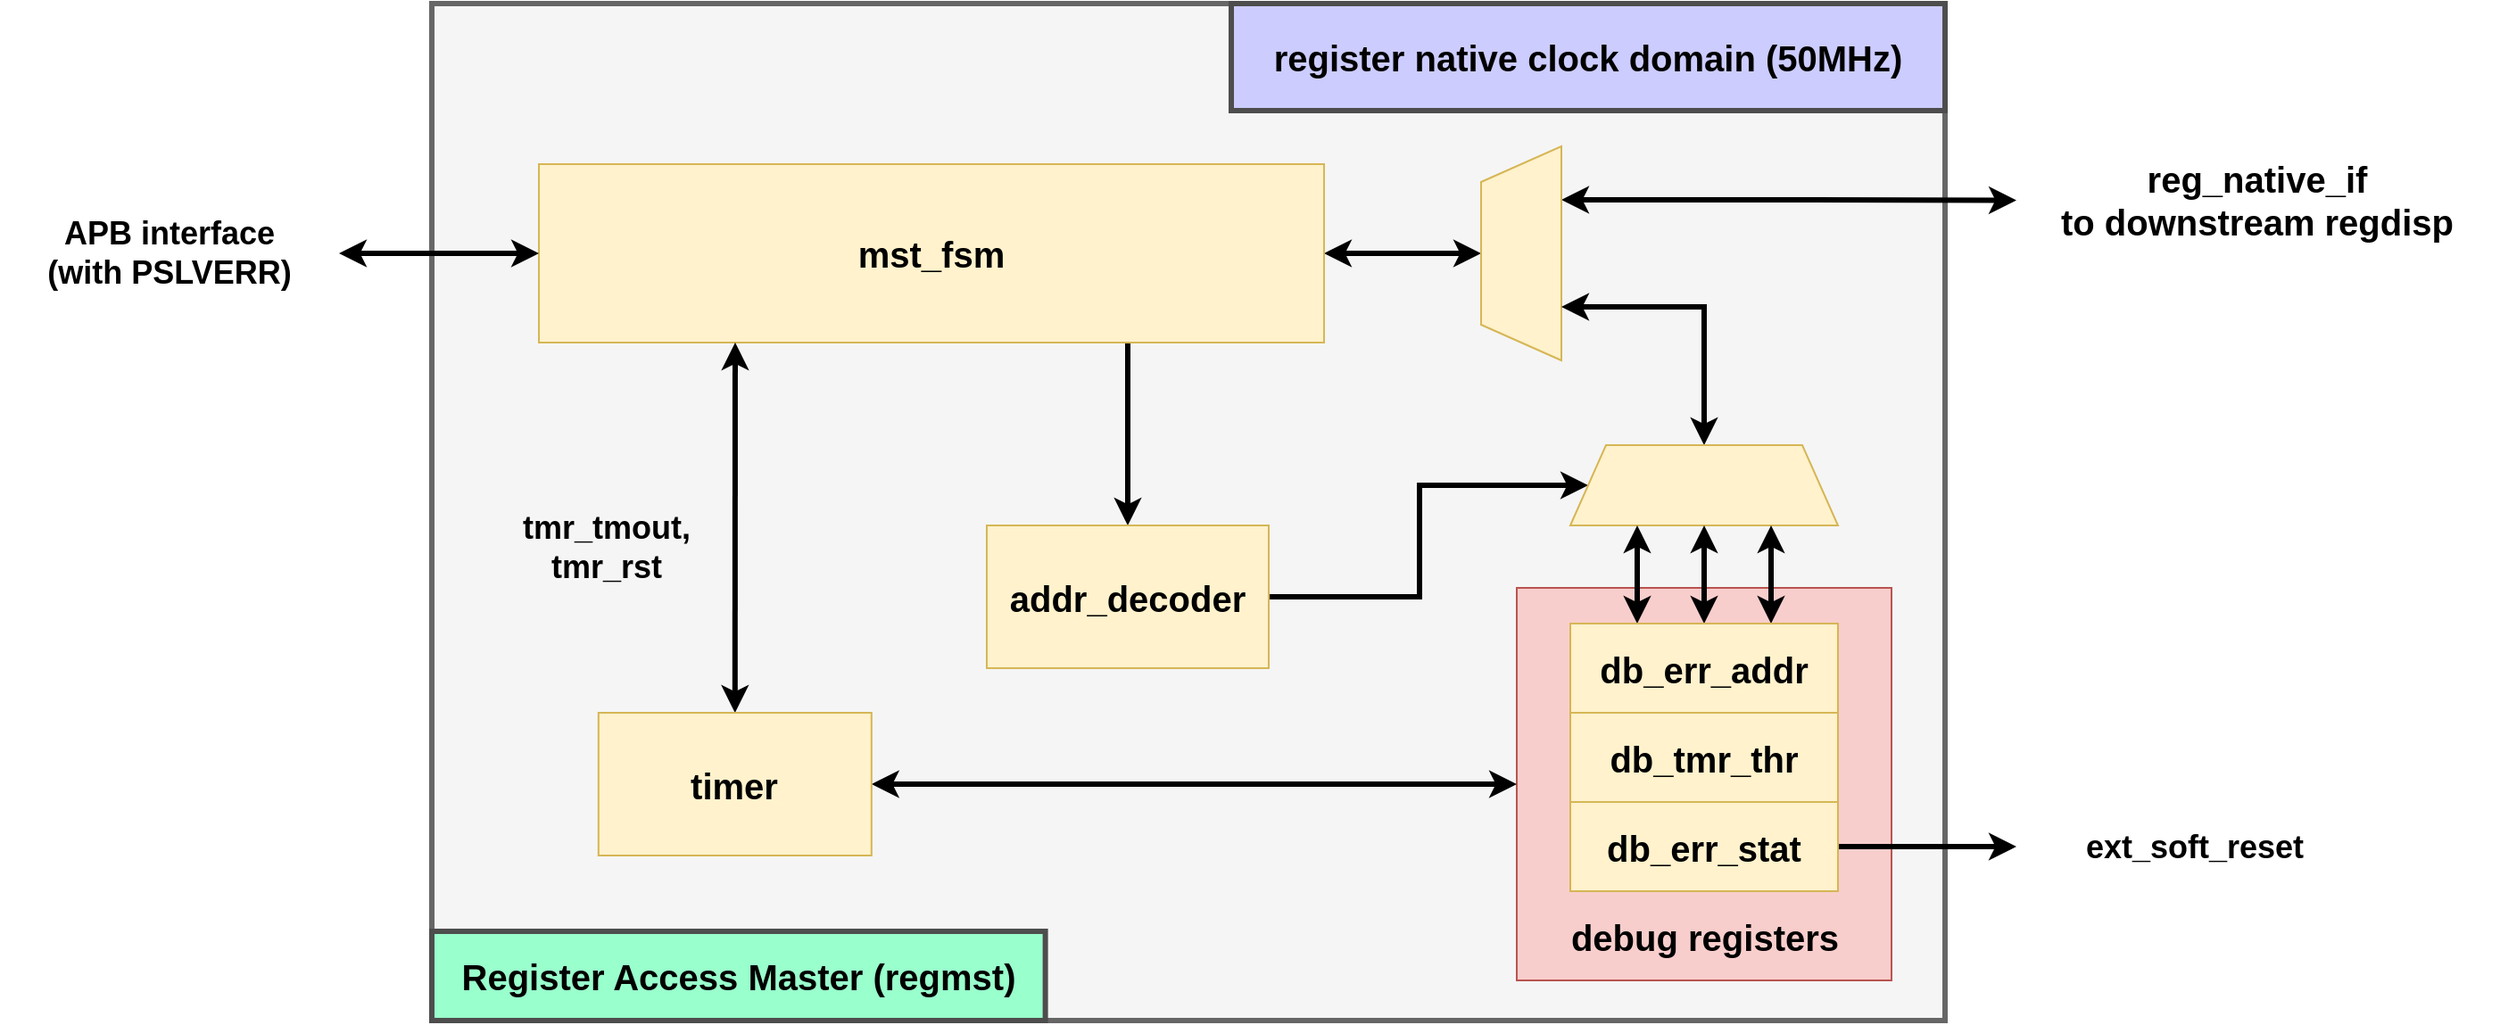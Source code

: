 <mxfile>
    <diagram id="2k0niPkLQAnHQQOvK0RH" name="第 1 页">
        <mxGraphModel dx="1374" dy="790" grid="1" gridSize="10" guides="1" tooltips="1" connect="1" arrows="1" fold="1" page="1" pageScale="1" pageWidth="1654" pageHeight="1169" math="0" shadow="0">
            <root>
                <mxCell id="0"/>
                <mxCell id="1" parent="0"/>
                <mxCell id="259" value="" style="shape=corner;whiteSpace=wrap;html=1;fillColor=#f5f5f5;dx=1000;dy=910;strokeWidth=3;strokeColor=#666666;fontColor=#333333;fontSize=18;" parent="1" vertex="1">
                    <mxGeometry x="322" y="270" width="848" height="570" as="geometry"/>
                </mxCell>
                <mxCell id="429" value="" style="rounded=0;whiteSpace=wrap;html=1;fontSize=20;fillColor=#f8cecc;strokeColor=#b85450;" vertex="1" parent="1">
                    <mxGeometry x="930" y="597.5" width="210" height="220" as="geometry"/>
                </mxCell>
                <mxCell id="413" style="edgeStyle=orthogonalEdgeStyle;rounded=0;html=1;exitX=1;exitY=0.5;exitDx=0;exitDy=0;entryX=0.5;entryY=0;entryDx=0;entryDy=0;fontSize=20;strokeWidth=3;startArrow=classic;startFill=1;" parent="1" source="269" target="412" edge="1">
                    <mxGeometry relative="1" as="geometry"/>
                </mxCell>
                <mxCell id="431" style="edgeStyle=orthogonalEdgeStyle;rounded=0;html=1;exitX=0.75;exitY=1;exitDx=0;exitDy=0;startArrow=none;startFill=0;strokeWidth=3;" edge="1" parent="1" source="269" target="346">
                    <mxGeometry relative="1" as="geometry"/>
                </mxCell>
                <mxCell id="269" value="mst_fsm" style="rounded=0;whiteSpace=wrap;html=1;fontStyle=1;fillColor=#fff2cc;fontSize=20;strokeColor=#d6b656;" parent="1" vertex="1">
                    <mxGeometry x="382" y="360" width="440" height="100" as="geometry"/>
                </mxCell>
                <mxCell id="272" style="edgeStyle=orthogonalEdgeStyle;rounded=0;html=1;exitX=1;exitY=0.5;exitDx=0;exitDy=0;entryX=0;entryY=0.5;entryDx=0;entryDy=0;fontSize=18;fontColor=#000000;startArrow=classic;startFill=1;strokeWidth=3;" parent="1" source="273" target="269" edge="1">
                    <mxGeometry relative="1" as="geometry"/>
                </mxCell>
                <mxCell id="273" value="&lt;span style=&quot;font-size: 18px&quot;&gt;APB interface&lt;br&gt;&lt;/span&gt;&lt;span style=&quot;font-size: 18px&quot;&gt;(with PSLVERR)&lt;br style=&quot;font-size: 18px&quot;&gt;&lt;/span&gt;" style="text;html=1;strokeColor=none;fillColor=none;align=center;verticalAlign=middle;whiteSpace=wrap;rounded=0;fontSize=18;fontColor=#000000;fontStyle=1" parent="1" vertex="1">
                    <mxGeometry x="80" y="365" width="190" height="90" as="geometry"/>
                </mxCell>
                <mxCell id="421" style="edgeStyle=orthogonalEdgeStyle;rounded=0;html=1;entryX=0;entryY=0.5;entryDx=0;entryDy=0;fontSize=20;startArrow=none;startFill=0;strokeWidth=3;jumpStyle=arc;" parent="1" source="346" target="416" edge="1">
                    <mxGeometry relative="1" as="geometry"/>
                </mxCell>
                <mxCell id="346" value="addr_decoder" style="rounded=0;whiteSpace=wrap;html=1;fillColor=#fff2cc;fontStyle=1;fontSize=20;strokeColor=#d6b656;" parent="1" vertex="1">
                    <mxGeometry x="633" y="562.5" width="158" height="80" as="geometry"/>
                </mxCell>
                <mxCell id="375" value="reg_native_if &lt;br&gt;to downstream regdisp" style="rounded=0;whiteSpace=wrap;html=1;fontSize=20;fillColor=none;strokeColor=none;fontStyle=1" parent="1" vertex="1">
                    <mxGeometry x="1210" y="349" width="270" height="62.5" as="geometry"/>
                </mxCell>
                <mxCell id="387" value="&lt;span style=&quot;font-size: 18px&quot;&gt;ext_soft_reset&lt;br style=&quot;font-size: 18px&quot;&gt;&lt;/span&gt;" style="text;html=1;strokeColor=none;fillColor=none;align=center;verticalAlign=middle;whiteSpace=wrap;rounded=0;fontSize=18;fontColor=#000000;fontStyle=1" parent="1" vertex="1">
                    <mxGeometry x="1210" y="722.5" width="200" height="40" as="geometry"/>
                </mxCell>
                <mxCell id="320" value="Register Access Master (regmst)" style="text;html=1;strokeColor=#4D4D4D;fillColor=#99FFCC;align=center;verticalAlign=middle;whiteSpace=wrap;rounded=0;fontSize=20;fontStyle=1;strokeWidth=3;" parent="1" vertex="1">
                    <mxGeometry x="322" y="790" width="343.81" height="50" as="geometry"/>
                </mxCell>
                <mxCell id="314" value="&lt;b style=&quot;font-size: 20px&quot;&gt;register native clock domain (50MHz)&lt;/b&gt;" style="rounded=0;whiteSpace=wrap;html=1;fillColor=#CCCCFF;fontSize=20;strokeColor=#4D4D4D;labelBorderColor=none;strokeWidth=3;" parent="1" vertex="1">
                    <mxGeometry x="770" y="270" width="400" height="60" as="geometry"/>
                </mxCell>
                <mxCell id="393" style="edgeStyle=orthogonalEdgeStyle;rounded=0;html=1;entryX=0.25;entryY=1;entryDx=0;entryDy=0;fontSize=18;startArrow=classic;startFill=1;strokeWidth=3;jumpStyle=arc;" parent="1" source="392" target="269" edge="1">
                    <mxGeometry relative="1" as="geometry"/>
                </mxCell>
                <mxCell id="430" style="edgeStyle=orthogonalEdgeStyle;rounded=0;html=1;entryX=0;entryY=0.5;entryDx=0;entryDy=0;strokeWidth=3;startArrow=classic;startFill=1;" edge="1" parent="1" source="392" target="429">
                    <mxGeometry relative="1" as="geometry"/>
                </mxCell>
                <mxCell id="392" value="timer" style="rounded=0;whiteSpace=wrap;html=1;fillColor=#fff2cc;fontStyle=1;fontSize=20;strokeColor=#d6b656;" parent="1" vertex="1">
                    <mxGeometry x="415.4" y="667.5" width="153" height="80" as="geometry"/>
                </mxCell>
                <mxCell id="404" value="debug registers" style="text;html=1;strokeColor=none;fillColor=none;align=center;verticalAlign=middle;whiteSpace=wrap;rounded=0;fontSize=20;fontStyle=1" parent="1" vertex="1">
                    <mxGeometry x="942.5" y="777.5" width="185" height="30" as="geometry"/>
                </mxCell>
                <mxCell id="410" style="edgeStyle=orthogonalEdgeStyle;rounded=0;html=1;exitX=1;exitY=0.5;exitDx=0;exitDy=0;entryX=0;entryY=0.5;entryDx=0;entryDy=0;fontSize=20;strokeWidth=3;" parent="1" source="407" target="387" edge="1">
                    <mxGeometry relative="1" as="geometry"/>
                </mxCell>
                <mxCell id="415" style="edgeStyle=orthogonalEdgeStyle;rounded=0;html=1;exitX=0.75;exitY=1;exitDx=0;exitDy=0;entryX=0;entryY=0.5;entryDx=0;entryDy=0;fontSize=20;startArrow=classic;startFill=1;strokeWidth=3;" parent="1" source="412" target="375" edge="1">
                    <mxGeometry relative="1" as="geometry"/>
                </mxCell>
                <mxCell id="412" value="" style="shape=trapezoid;perimeter=trapezoidPerimeter;whiteSpace=wrap;html=1;fixedSize=1;fontSize=20;fillColor=#fff2cc;strokeColor=#d6b656;rotation=-90;" parent="1" vertex="1">
                    <mxGeometry x="872.5" y="387.5" width="120" height="45" as="geometry"/>
                </mxCell>
                <mxCell id="420" style="edgeStyle=orthogonalEdgeStyle;rounded=0;html=1;exitX=0.5;exitY=0;exitDx=0;exitDy=0;entryX=0.25;entryY=1;entryDx=0;entryDy=0;fontSize=20;startArrow=classic;startFill=1;strokeWidth=3;" parent="1" source="416" target="412" edge="1">
                    <mxGeometry relative="1" as="geometry"/>
                </mxCell>
                <mxCell id="416" value="" style="shape=trapezoid;perimeter=trapezoidPerimeter;whiteSpace=wrap;html=1;fixedSize=1;fontSize=20;fillColor=#fff2cc;strokeColor=#d6b656;rotation=0;" parent="1" vertex="1">
                    <mxGeometry x="960" y="517.5" width="150" height="45" as="geometry"/>
                </mxCell>
                <mxCell id="417" style="edgeStyle=orthogonalEdgeStyle;rounded=0;html=1;exitX=0.25;exitY=0;exitDx=0;exitDy=0;entryX=0.25;entryY=1;entryDx=0;entryDy=0;fontSize=20;startArrow=classic;startFill=1;strokeWidth=3;" parent="1" source="405" target="416" edge="1">
                    <mxGeometry relative="1" as="geometry"/>
                </mxCell>
                <mxCell id="418" style="edgeStyle=orthogonalEdgeStyle;rounded=0;html=1;exitX=0.5;exitY=0;exitDx=0;exitDy=0;entryX=0.5;entryY=1;entryDx=0;entryDy=0;fontSize=20;startArrow=classic;startFill=1;strokeWidth=3;" parent="1" source="405" target="416" edge="1">
                    <mxGeometry relative="1" as="geometry"/>
                </mxCell>
                <mxCell id="419" style="edgeStyle=orthogonalEdgeStyle;rounded=0;html=1;exitX=0.75;exitY=0;exitDx=0;exitDy=0;entryX=0.75;entryY=1;entryDx=0;entryDy=0;fontSize=20;startArrow=classic;startFill=1;strokeWidth=3;" parent="1" source="405" target="416" edge="1">
                    <mxGeometry relative="1" as="geometry"/>
                </mxCell>
                <mxCell id="427" value="&lt;span style=&quot;font-size: 18px&quot;&gt;tmr_tmout,&lt;br&gt;tmr_rst&lt;br style=&quot;font-size: 18px&quot;&gt;&lt;/span&gt;" style="text;html=1;strokeColor=none;fillColor=none;align=center;verticalAlign=middle;whiteSpace=wrap;rounded=0;fontSize=18;fontColor=#000000;fontStyle=1" vertex="1" parent="1">
                    <mxGeometry x="350" y="547.5" width="140" height="55" as="geometry"/>
                </mxCell>
                <mxCell id="405" value="&lt;b&gt;db_err_addr&lt;/b&gt;" style="rounded=0;whiteSpace=wrap;html=1;fontSize=20;fillColor=#fff2cc;strokeColor=#d6b656;" parent="1" vertex="1">
                    <mxGeometry x="960" y="617.5" width="150" height="50" as="geometry"/>
                </mxCell>
                <mxCell id="406" value="db_tmr_thr" style="rounded=0;whiteSpace=wrap;html=1;fontSize=20;fillColor=#fff2cc;strokeColor=#d6b656;fontStyle=1" parent="1" vertex="1">
                    <mxGeometry x="960" y="667.5" width="150" height="50" as="geometry"/>
                </mxCell>
                <mxCell id="407" value="db_err_stat" style="rounded=0;whiteSpace=wrap;html=1;fontSize=20;fillColor=#fff2cc;strokeColor=#d6b656;fontStyle=1" parent="1" vertex="1">
                    <mxGeometry x="960" y="717.5" width="150" height="50" as="geometry"/>
                </mxCell>
            </root>
        </mxGraphModel>
    </diagram>
</mxfile>